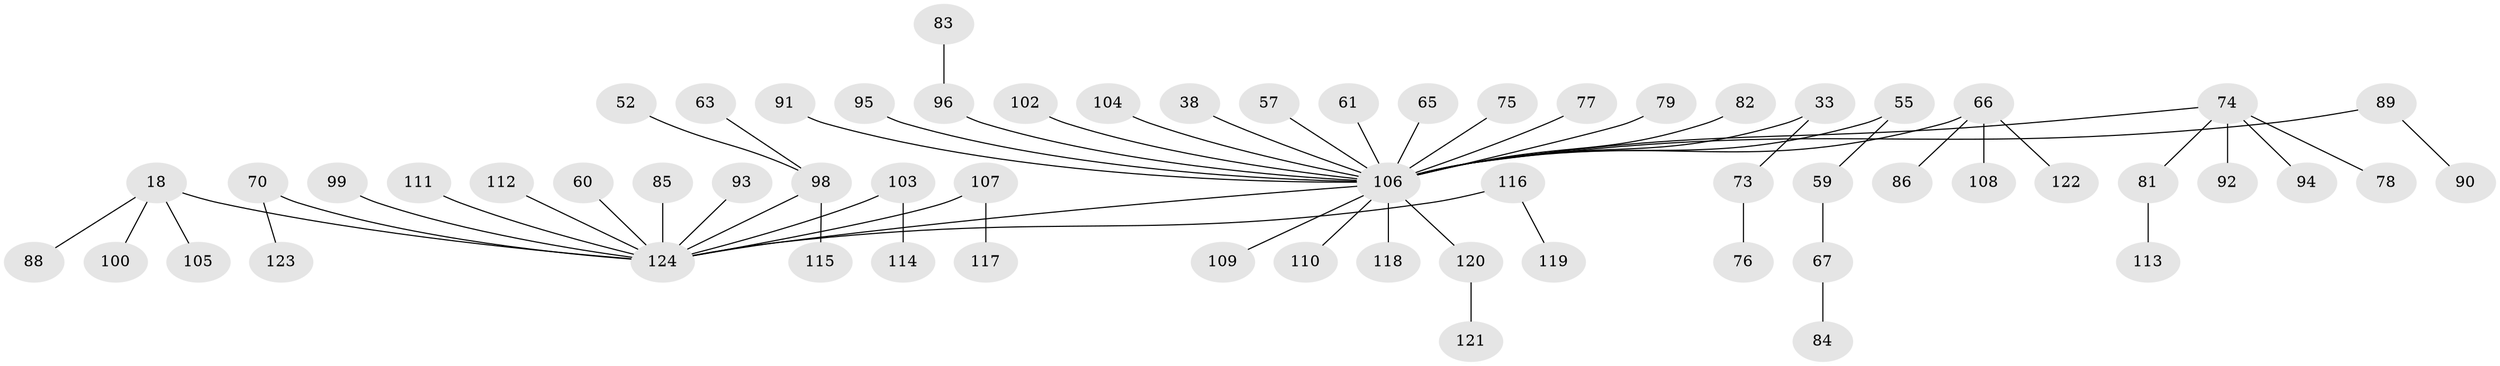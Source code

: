 // original degree distribution, {5: 0.056451612903225805, 3: 0.08064516129032258, 7: 0.016129032258064516, 1: 0.5241935483870968, 4: 0.07258064516129033, 2: 0.24193548387096775, 6: 0.008064516129032258}
// Generated by graph-tools (version 1.1) at 2025/56/03/04/25 21:56:18]
// undirected, 62 vertices, 61 edges
graph export_dot {
graph [start="1"]
  node [color=gray90,style=filled];
  18;
  33;
  38;
  52;
  55;
  57;
  59;
  60;
  61;
  63;
  65;
  66 [super="+64"];
  67;
  70;
  73;
  74 [super="+49"];
  75;
  76;
  77;
  78;
  79;
  81 [super="+72"];
  82;
  83;
  84;
  85;
  86;
  88;
  89;
  90;
  91;
  92;
  93;
  94;
  95;
  96 [super="+4"];
  98 [super="+26"];
  99;
  100;
  102;
  103;
  104;
  105;
  106 [super="+32+101"];
  107;
  108;
  109;
  110;
  111;
  112;
  113;
  114;
  115;
  116;
  117;
  118;
  119;
  120;
  121;
  122;
  123;
  124 [super="+31+87+56+58+80+68+29"];
  18 -- 88;
  18 -- 100;
  18 -- 105;
  18 -- 124;
  33 -- 73;
  33 -- 106;
  38 -- 106;
  52 -- 98;
  55 -- 59;
  55 -- 106;
  57 -- 106;
  59 -- 67;
  60 -- 124;
  61 -- 106;
  63 -- 98;
  65 -- 106;
  66 -- 86;
  66 -- 122;
  66 -- 108;
  66 -- 106;
  67 -- 84;
  70 -- 123;
  70 -- 124;
  73 -- 76;
  74 -- 78;
  74 -- 92;
  74 -- 94;
  74 -- 81;
  74 -- 106;
  75 -- 106;
  77 -- 106;
  79 -- 106;
  81 -- 113;
  82 -- 106;
  83 -- 96;
  85 -- 124;
  89 -- 90;
  89 -- 106;
  91 -- 106;
  93 -- 124;
  95 -- 106;
  96 -- 106;
  98 -- 115;
  98 -- 124;
  99 -- 124;
  102 -- 106;
  103 -- 114;
  103 -- 124;
  104 -- 106;
  106 -- 109;
  106 -- 110;
  106 -- 118;
  106 -- 120;
  106 -- 124;
  107 -- 117;
  107 -- 124;
  111 -- 124;
  112 -- 124;
  116 -- 119;
  116 -- 124;
  120 -- 121;
}
